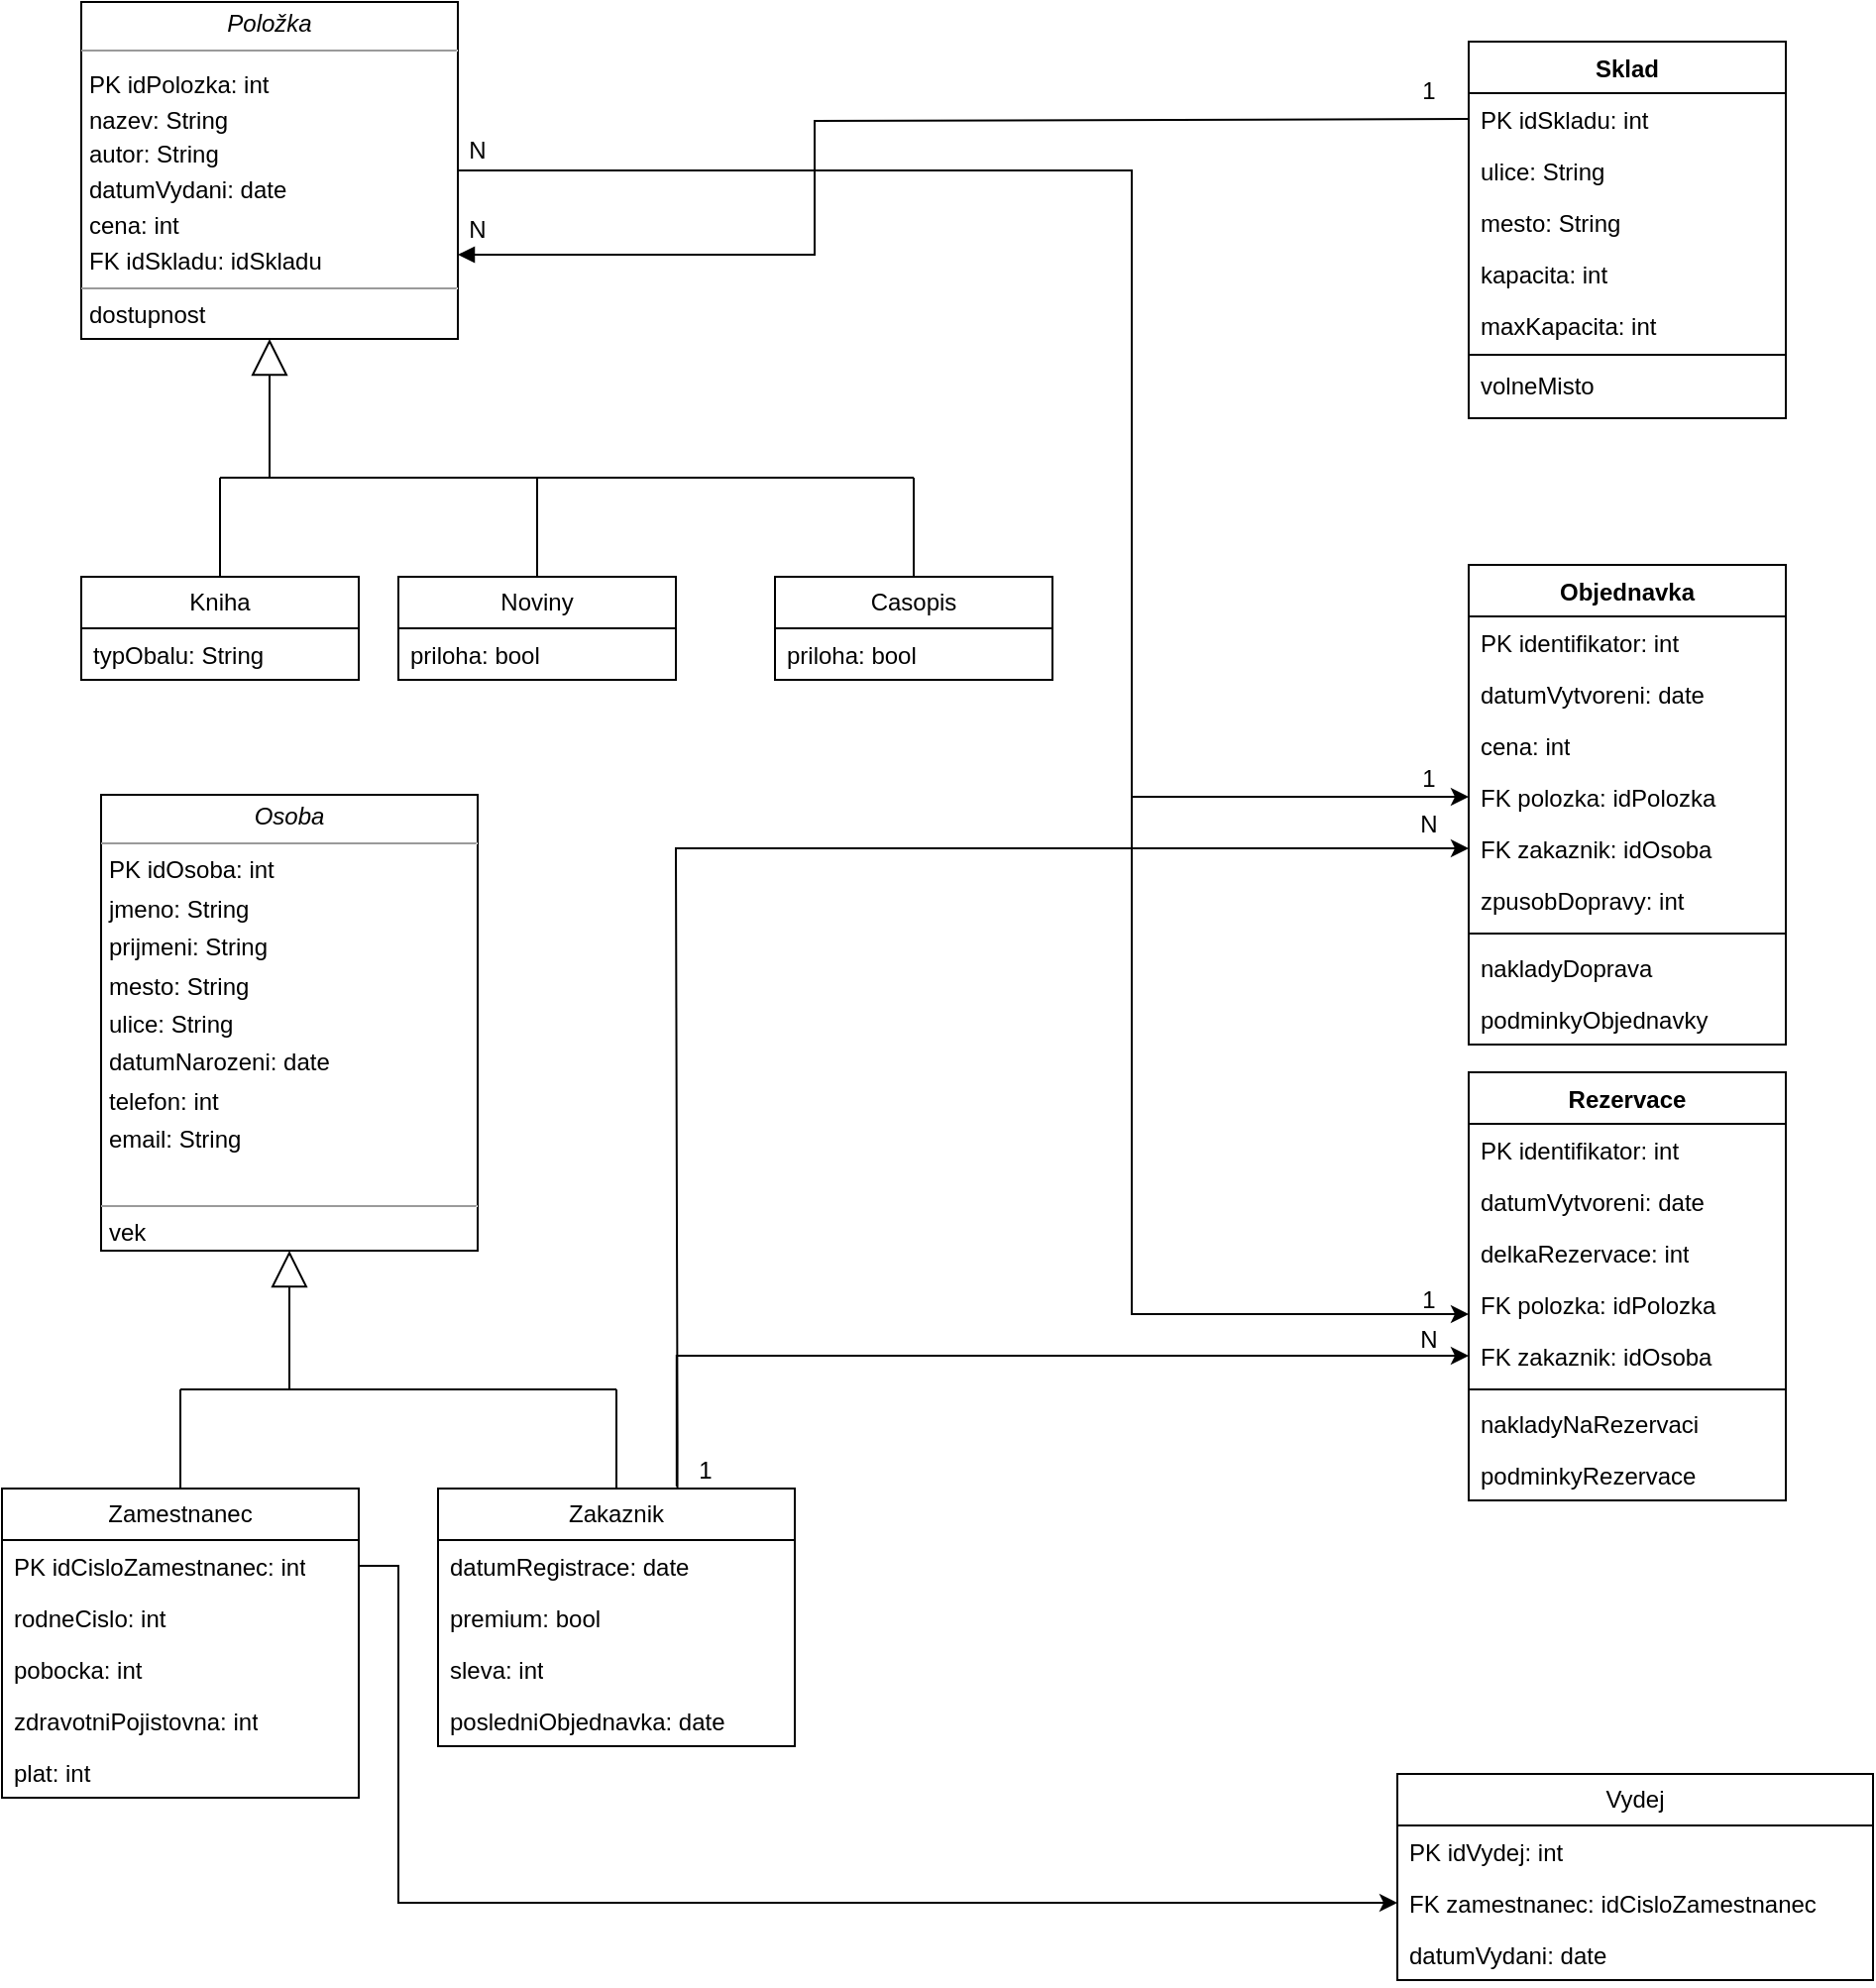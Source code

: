 <mxfile version="22.1.2" type="github">
  <diagram name="Page-1" id="c4acf3e9-155e-7222-9cf6-157b1a14988f">
    <mxGraphModel dx="1591" dy="752" grid="1" gridSize="10" guides="1" tooltips="1" connect="1" arrows="1" fold="1" page="1" pageScale="1" pageWidth="850" pageHeight="1100" background="none" math="0" shadow="0">
      <root>
        <mxCell id="0" />
        <mxCell id="1" parent="0" />
        <mxCell id="APGSo0OI6IQUyZFuy4CO-77" style="edgeStyle=orthogonalEdgeStyle;rounded=0;orthogonalLoop=1;jettySize=auto;html=1;exitX=1;exitY=0.5;exitDx=0;exitDy=0;entryX=0;entryY=0.5;entryDx=0;entryDy=0;" edge="1" parent="1" source="5d2195bd80daf111-18" target="APGSo0OI6IQUyZFuy4CO-84">
          <mxGeometry relative="1" as="geometry">
            <Array as="points">
              <mxPoint x="590" y="105" />
              <mxPoint x="590" y="421" />
            </Array>
          </mxGeometry>
        </mxCell>
        <mxCell id="5d2195bd80daf111-18" value="&lt;p style=&quot;margin:0px;margin-top:4px;text-align:center;&quot;&gt;&lt;font style=&quot;font-size: 12px;&quot;&gt;&lt;i&gt;Položka&lt;/i&gt;&lt;br&gt;&lt;/font&gt;&lt;/p&gt;&lt;hr size=&quot;1&quot;&gt;&lt;p style=&quot;margin:0px;margin-left:4px;&quot;&gt;&lt;sub&gt;&lt;font style=&quot;font-size: 12px;&quot;&gt;PK idPolozka: int&lt;/font&gt;&lt;/sub&gt;&lt;/p&gt;&lt;p style=&quot;margin:0px;margin-left:4px;&quot;&gt;&lt;sub&gt;&lt;font style=&quot;font-size: 12px;&quot;&gt;nazev: String&lt;/font&gt;&lt;/sub&gt;&lt;/p&gt;&lt;p style=&quot;margin:0px;margin-left:4px;&quot;&gt;&lt;sub&gt;&lt;font style=&quot;font-size: 12px;&quot;&gt;autor: String&lt;/font&gt;&lt;/sub&gt;&lt;/p&gt;&lt;p style=&quot;margin:0px;margin-left:4px;&quot;&gt;&lt;sub&gt;&lt;font style=&quot;font-size: 12px;&quot;&gt;datumVydani: date&lt;/font&gt;&lt;/sub&gt;&lt;/p&gt;&lt;p style=&quot;margin:0px;margin-left:4px;&quot;&gt;&lt;sub&gt;&lt;font style=&quot;font-size: 12px;&quot;&gt;cena: int&lt;/font&gt;&lt;/sub&gt;&lt;/p&gt;&lt;p style=&quot;margin:0px;margin-left:4px;&quot;&gt;&lt;sub&gt;&lt;font style=&quot;font-size: 12px;&quot;&gt;FK idSkladu: idSkladu&lt;/font&gt;&lt;/sub&gt;&lt;/p&gt;&lt;hr size=&quot;1&quot;&gt;&lt;p style=&quot;margin:0px;margin-left:4px;&quot;&gt;dostupnost&lt;/p&gt;" style="verticalAlign=top;align=left;overflow=fill;fontSize=12;fontFamily=Helvetica;html=1;rounded=0;shadow=0;comic=0;labelBackgroundColor=none;strokeWidth=1" parent="1" vertex="1">
          <mxGeometry x="60" y="20" width="190" height="170" as="geometry" />
        </mxCell>
        <mxCell id="APGSo0OI6IQUyZFuy4CO-3" value="Kniha" style="swimlane;fontStyle=0;childLayout=stackLayout;horizontal=1;startSize=26;fillColor=none;horizontalStack=0;resizeParent=1;resizeParentMax=0;resizeLast=0;collapsible=1;marginBottom=0;whiteSpace=wrap;html=1;" vertex="1" parent="1">
          <mxGeometry x="60" y="310" width="140" height="52" as="geometry" />
        </mxCell>
        <mxCell id="APGSo0OI6IQUyZFuy4CO-4" value="typObalu: String" style="text;strokeColor=none;fillColor=none;align=left;verticalAlign=top;spacingLeft=4;spacingRight=4;overflow=hidden;rotatable=0;points=[[0,0.5],[1,0.5]];portConstraint=eastwest;whiteSpace=wrap;html=1;" vertex="1" parent="APGSo0OI6IQUyZFuy4CO-3">
          <mxGeometry y="26" width="140" height="26" as="geometry" />
        </mxCell>
        <mxCell id="APGSo0OI6IQUyZFuy4CO-8" value="Noviny" style="swimlane;fontStyle=0;childLayout=stackLayout;horizontal=1;startSize=26;fillColor=none;horizontalStack=0;resizeParent=1;resizeParentMax=0;resizeLast=0;collapsible=1;marginBottom=0;whiteSpace=wrap;html=1;" vertex="1" parent="1">
          <mxGeometry x="220" y="310" width="140" height="52" as="geometry" />
        </mxCell>
        <mxCell id="APGSo0OI6IQUyZFuy4CO-9" value="priloha: bool" style="text;strokeColor=none;fillColor=none;align=left;verticalAlign=top;spacingLeft=4;spacingRight=4;overflow=hidden;rotatable=0;points=[[0,0.5],[1,0.5]];portConstraint=eastwest;whiteSpace=wrap;html=1;" vertex="1" parent="APGSo0OI6IQUyZFuy4CO-8">
          <mxGeometry y="26" width="140" height="26" as="geometry" />
        </mxCell>
        <mxCell id="APGSo0OI6IQUyZFuy4CO-12" value="Casopis" style="swimlane;fontStyle=0;childLayout=stackLayout;horizontal=1;startSize=26;fillColor=none;horizontalStack=0;resizeParent=1;resizeParentMax=0;resizeLast=0;collapsible=1;marginBottom=0;whiteSpace=wrap;html=1;" vertex="1" parent="1">
          <mxGeometry x="410" y="310" width="140" height="52" as="geometry" />
        </mxCell>
        <mxCell id="APGSo0OI6IQUyZFuy4CO-13" value="priloha: bool" style="text;strokeColor=none;fillColor=none;align=left;verticalAlign=top;spacingLeft=4;spacingRight=4;overflow=hidden;rotatable=0;points=[[0,0.5],[1,0.5]];portConstraint=eastwest;whiteSpace=wrap;html=1;" vertex="1" parent="APGSo0OI6IQUyZFuy4CO-12">
          <mxGeometry y="26" width="140" height="26" as="geometry" />
        </mxCell>
        <mxCell id="APGSo0OI6IQUyZFuy4CO-22" value="" style="endArrow=none;html=1;rounded=0;" edge="1" parent="1">
          <mxGeometry width="50" height="50" relative="1" as="geometry">
            <mxPoint x="130" y="260" as="sourcePoint" />
            <mxPoint x="480" y="260" as="targetPoint" />
          </mxGeometry>
        </mxCell>
        <mxCell id="APGSo0OI6IQUyZFuy4CO-23" value="" style="endArrow=none;html=1;rounded=0;exitX=0.5;exitY=0;exitDx=0;exitDy=0;" edge="1" parent="1" source="APGSo0OI6IQUyZFuy4CO-12">
          <mxGeometry width="50" height="50" relative="1" as="geometry">
            <mxPoint x="430" y="310" as="sourcePoint" />
            <mxPoint x="480" y="260" as="targetPoint" />
          </mxGeometry>
        </mxCell>
        <mxCell id="APGSo0OI6IQUyZFuy4CO-24" value="" style="endArrow=none;html=1;rounded=0;exitX=0.5;exitY=0;exitDx=0;exitDy=0;" edge="1" parent="1" source="APGSo0OI6IQUyZFuy4CO-3">
          <mxGeometry width="50" height="50" relative="1" as="geometry">
            <mxPoint x="80" y="310" as="sourcePoint" />
            <mxPoint x="130" y="260" as="targetPoint" />
          </mxGeometry>
        </mxCell>
        <mxCell id="APGSo0OI6IQUyZFuy4CO-25" value="" style="endArrow=none;html=1;rounded=0;exitX=0.5;exitY=0;exitDx=0;exitDy=0;" edge="1" parent="1" source="APGSo0OI6IQUyZFuy4CO-8">
          <mxGeometry width="50" height="50" relative="1" as="geometry">
            <mxPoint x="230" y="310" as="sourcePoint" />
            <mxPoint x="290" y="260" as="targetPoint" />
          </mxGeometry>
        </mxCell>
        <mxCell id="APGSo0OI6IQUyZFuy4CO-26" value="" style="endArrow=block;endSize=16;endFill=0;html=1;rounded=0;entryX=0.5;entryY=1;entryDx=0;entryDy=0;" edge="1" parent="1" target="5d2195bd80daf111-18">
          <mxGeometry width="160" relative="1" as="geometry">
            <mxPoint x="155" y="260" as="sourcePoint" />
            <mxPoint x="480" y="220" as="targetPoint" />
          </mxGeometry>
        </mxCell>
        <mxCell id="APGSo0OI6IQUyZFuy4CO-27" value="&lt;p style=&quot;margin:0px;margin-top:4px;text-align:center;&quot;&gt;&lt;i&gt;Osoba&lt;/i&gt;&lt;br&gt;&lt;/p&gt;&lt;hr size=&quot;1&quot;&gt;&lt;p style=&quot;margin:0px;margin-left:4px;&quot;&gt;&lt;sup&gt;&lt;font style=&quot;font-size: 12px;&quot;&gt;PK idOsoba: int&lt;/font&gt;&lt;/sup&gt;&lt;/p&gt;&lt;p style=&quot;margin:0px;margin-left:4px;&quot;&gt;&lt;sup&gt;&lt;font style=&quot;font-size: 12px;&quot;&gt;jmeno: String&lt;br&gt;prijmeni: String&lt;/font&gt;&lt;/sup&gt;&lt;/p&gt;&lt;p style=&quot;margin:0px;margin-left:4px;&quot;&gt;&lt;sup&gt;&lt;font style=&quot;font-size: 12px;&quot;&gt;mesto: String&lt;/font&gt;&lt;/sup&gt;&lt;/p&gt;&lt;p style=&quot;margin:0px;margin-left:4px;&quot;&gt;&lt;sup&gt;&lt;font style=&quot;font-size: 12px;&quot;&gt;ulice: String&lt;/font&gt;&lt;/sup&gt;&lt;/p&gt;&lt;p style=&quot;margin:0px;margin-left:4px;&quot;&gt;&lt;sup&gt;&lt;font style=&quot;font-size: 12px;&quot;&gt;datumNarozeni: date&lt;/font&gt;&lt;/sup&gt;&lt;/p&gt;&lt;p style=&quot;margin:0px;margin-left:4px;&quot;&gt;&lt;sup&gt;&lt;font style=&quot;font-size: 12px;&quot;&gt;telefon: int&lt;/font&gt;&lt;/sup&gt;&lt;/p&gt;&lt;p style=&quot;margin:0px;margin-left:4px;&quot;&gt;&lt;sup&gt;&lt;font style=&quot;font-size: 12px;&quot;&gt;email: String&lt;/font&gt;&lt;/sup&gt;&lt;/p&gt;&lt;p style=&quot;margin:0px;margin-left:4px;&quot;&gt;&lt;br&gt;&lt;/p&gt;&lt;hr size=&quot;1&quot;&gt;&lt;p style=&quot;margin:0px;margin-left:4px;&quot;&gt;vek&lt;/p&gt;&lt;p style=&quot;margin:0px;margin-left:4px;&quot;&gt;&lt;br&gt;&lt;/p&gt;" style="verticalAlign=top;align=left;overflow=fill;fontSize=12;fontFamily=Helvetica;html=1;rounded=0;shadow=0;comic=0;labelBackgroundColor=none;strokeWidth=1" vertex="1" parent="1">
          <mxGeometry x="70" y="420" width="190" height="230" as="geometry" />
        </mxCell>
        <mxCell id="APGSo0OI6IQUyZFuy4CO-29" value="Zamestnanec" style="swimlane;fontStyle=0;childLayout=stackLayout;horizontal=1;startSize=26;fillColor=none;horizontalStack=0;resizeParent=1;resizeParentMax=0;resizeLast=0;collapsible=1;marginBottom=0;whiteSpace=wrap;html=1;" vertex="1" parent="1">
          <mxGeometry x="20" y="770" width="180" height="156" as="geometry" />
        </mxCell>
        <mxCell id="APGSo0OI6IQUyZFuy4CO-30" value="PK idCisloZamestnanec: int" style="text;strokeColor=none;fillColor=none;align=left;verticalAlign=top;spacingLeft=4;spacingRight=4;overflow=hidden;rotatable=0;points=[[0,0.5],[1,0.5]];portConstraint=eastwest;whiteSpace=wrap;html=1;" vertex="1" parent="APGSo0OI6IQUyZFuy4CO-29">
          <mxGeometry y="26" width="180" height="26" as="geometry" />
        </mxCell>
        <mxCell id="APGSo0OI6IQUyZFuy4CO-31" value="rodneCislo: int" style="text;strokeColor=none;fillColor=none;align=left;verticalAlign=top;spacingLeft=4;spacingRight=4;overflow=hidden;rotatable=0;points=[[0,0.5],[1,0.5]];portConstraint=eastwest;whiteSpace=wrap;html=1;" vertex="1" parent="APGSo0OI6IQUyZFuy4CO-29">
          <mxGeometry y="52" width="180" height="26" as="geometry" />
        </mxCell>
        <mxCell id="APGSo0OI6IQUyZFuy4CO-32" value="pobocka: int&lt;br&gt;" style="text;strokeColor=none;fillColor=none;align=left;verticalAlign=top;spacingLeft=4;spacingRight=4;overflow=hidden;rotatable=0;points=[[0,0.5],[1,0.5]];portConstraint=eastwest;whiteSpace=wrap;html=1;" vertex="1" parent="APGSo0OI6IQUyZFuy4CO-29">
          <mxGeometry y="78" width="180" height="26" as="geometry" />
        </mxCell>
        <mxCell id="APGSo0OI6IQUyZFuy4CO-34" value="zdravotniPojistovna: int" style="text;strokeColor=none;fillColor=none;align=left;verticalAlign=top;spacingLeft=4;spacingRight=4;overflow=hidden;rotatable=0;points=[[0,0.5],[1,0.5]];portConstraint=eastwest;whiteSpace=wrap;html=1;" vertex="1" parent="APGSo0OI6IQUyZFuy4CO-29">
          <mxGeometry y="104" width="180" height="26" as="geometry" />
        </mxCell>
        <mxCell id="APGSo0OI6IQUyZFuy4CO-33" value="plat: int" style="text;strokeColor=none;fillColor=none;align=left;verticalAlign=top;spacingLeft=4;spacingRight=4;overflow=hidden;rotatable=0;points=[[0,0.5],[1,0.5]];portConstraint=eastwest;whiteSpace=wrap;html=1;" vertex="1" parent="APGSo0OI6IQUyZFuy4CO-29">
          <mxGeometry y="130" width="180" height="26" as="geometry" />
        </mxCell>
        <mxCell id="APGSo0OI6IQUyZFuy4CO-100" style="edgeStyle=orthogonalEdgeStyle;rounded=0;orthogonalLoop=1;jettySize=auto;html=1;entryX=0;entryY=0.5;entryDx=0;entryDy=0;exitX=0.669;exitY=-0.009;exitDx=0;exitDy=0;exitPerimeter=0;" edge="1" parent="1" source="APGSo0OI6IQUyZFuy4CO-35" target="APGSo0OI6IQUyZFuy4CO-99">
          <mxGeometry relative="1" as="geometry">
            <mxPoint x="350" y="760" as="sourcePoint" />
          </mxGeometry>
        </mxCell>
        <mxCell id="APGSo0OI6IQUyZFuy4CO-35" value="Zakaznik" style="swimlane;fontStyle=0;childLayout=stackLayout;horizontal=1;startSize=26;fillColor=none;horizontalStack=0;resizeParent=1;resizeParentMax=0;resizeLast=0;collapsible=1;marginBottom=0;whiteSpace=wrap;html=1;" vertex="1" parent="1">
          <mxGeometry x="240" y="770" width="180" height="130" as="geometry" />
        </mxCell>
        <mxCell id="APGSo0OI6IQUyZFuy4CO-36" value="datumRegistrace: date" style="text;strokeColor=none;fillColor=none;align=left;verticalAlign=top;spacingLeft=4;spacingRight=4;overflow=hidden;rotatable=0;points=[[0,0.5],[1,0.5]];portConstraint=eastwest;whiteSpace=wrap;html=1;" vertex="1" parent="APGSo0OI6IQUyZFuy4CO-35">
          <mxGeometry y="26" width="180" height="26" as="geometry" />
        </mxCell>
        <mxCell id="APGSo0OI6IQUyZFuy4CO-37" value="premium: bool" style="text;strokeColor=none;fillColor=none;align=left;verticalAlign=top;spacingLeft=4;spacingRight=4;overflow=hidden;rotatable=0;points=[[0,0.5],[1,0.5]];portConstraint=eastwest;whiteSpace=wrap;html=1;" vertex="1" parent="APGSo0OI6IQUyZFuy4CO-35">
          <mxGeometry y="52" width="180" height="26" as="geometry" />
        </mxCell>
        <mxCell id="APGSo0OI6IQUyZFuy4CO-39" value="sleva: int" style="text;strokeColor=none;fillColor=none;align=left;verticalAlign=top;spacingLeft=4;spacingRight=4;overflow=hidden;rotatable=0;points=[[0,0.5],[1,0.5]];portConstraint=eastwest;whiteSpace=wrap;html=1;" vertex="1" parent="APGSo0OI6IQUyZFuy4CO-35">
          <mxGeometry y="78" width="180" height="26" as="geometry" />
        </mxCell>
        <mxCell id="APGSo0OI6IQUyZFuy4CO-38" value="posledniObjednavka: date" style="text;strokeColor=none;fillColor=none;align=left;verticalAlign=top;spacingLeft=4;spacingRight=4;overflow=hidden;rotatable=0;points=[[0,0.5],[1,0.5]];portConstraint=eastwest;whiteSpace=wrap;html=1;" vertex="1" parent="APGSo0OI6IQUyZFuy4CO-35">
          <mxGeometry y="104" width="180" height="26" as="geometry" />
        </mxCell>
        <mxCell id="APGSo0OI6IQUyZFuy4CO-40" value="" style="endArrow=none;html=1;rounded=0;" edge="1" parent="1">
          <mxGeometry width="50" height="50" relative="1" as="geometry">
            <mxPoint x="110" y="720" as="sourcePoint" />
            <mxPoint x="330" y="720" as="targetPoint" />
          </mxGeometry>
        </mxCell>
        <mxCell id="APGSo0OI6IQUyZFuy4CO-41" value="" style="endArrow=none;html=1;rounded=0;exitX=0.5;exitY=0;exitDx=0;exitDy=0;" edge="1" parent="1" source="APGSo0OI6IQUyZFuy4CO-29">
          <mxGeometry width="50" height="50" relative="1" as="geometry">
            <mxPoint x="70" y="770" as="sourcePoint" />
            <mxPoint x="110" y="720" as="targetPoint" />
          </mxGeometry>
        </mxCell>
        <mxCell id="APGSo0OI6IQUyZFuy4CO-42" value="" style="endArrow=none;html=1;rounded=0;exitX=0.5;exitY=0;exitDx=0;exitDy=0;" edge="1" parent="1" source="APGSo0OI6IQUyZFuy4CO-35">
          <mxGeometry width="50" height="50" relative="1" as="geometry">
            <mxPoint x="250" y="680" as="sourcePoint" />
            <mxPoint x="330" y="720" as="targetPoint" />
          </mxGeometry>
        </mxCell>
        <mxCell id="APGSo0OI6IQUyZFuy4CO-43" value="" style="endArrow=block;endSize=16;endFill=0;html=1;rounded=0;entryX=0.5;entryY=1;entryDx=0;entryDy=0;" edge="1" parent="1" target="APGSo0OI6IQUyZFuy4CO-27">
          <mxGeometry width="160" relative="1" as="geometry">
            <mxPoint x="165" y="720" as="sourcePoint" />
            <mxPoint x="320" y="720" as="targetPoint" />
          </mxGeometry>
        </mxCell>
        <mxCell id="APGSo0OI6IQUyZFuy4CO-44" value="Sklad" style="swimlane;fontStyle=1;align=center;verticalAlign=top;childLayout=stackLayout;horizontal=1;startSize=26;horizontalStack=0;resizeParent=1;resizeParentMax=0;resizeLast=0;collapsible=1;marginBottom=0;whiteSpace=wrap;html=1;" vertex="1" parent="1">
          <mxGeometry x="760" y="40" width="160" height="190" as="geometry" />
        </mxCell>
        <mxCell id="APGSo0OI6IQUyZFuy4CO-45" value="PK idSkladu: int" style="text;strokeColor=none;fillColor=none;align=left;verticalAlign=top;spacingLeft=4;spacingRight=4;overflow=hidden;rotatable=0;points=[[0,0.5],[1,0.5]];portConstraint=eastwest;whiteSpace=wrap;html=1;" vertex="1" parent="APGSo0OI6IQUyZFuy4CO-44">
          <mxGeometry y="26" width="160" height="26" as="geometry" />
        </mxCell>
        <mxCell id="APGSo0OI6IQUyZFuy4CO-49" value="ulice: String" style="text;strokeColor=none;fillColor=none;align=left;verticalAlign=top;spacingLeft=4;spacingRight=4;overflow=hidden;rotatable=0;points=[[0,0.5],[1,0.5]];portConstraint=eastwest;whiteSpace=wrap;html=1;" vertex="1" parent="APGSo0OI6IQUyZFuy4CO-44">
          <mxGeometry y="52" width="160" height="26" as="geometry" />
        </mxCell>
        <mxCell id="APGSo0OI6IQUyZFuy4CO-48" value="mesto: String" style="text;strokeColor=none;fillColor=none;align=left;verticalAlign=top;spacingLeft=4;spacingRight=4;overflow=hidden;rotatable=0;points=[[0,0.5],[1,0.5]];portConstraint=eastwest;whiteSpace=wrap;html=1;" vertex="1" parent="APGSo0OI6IQUyZFuy4CO-44">
          <mxGeometry y="78" width="160" height="26" as="geometry" />
        </mxCell>
        <mxCell id="APGSo0OI6IQUyZFuy4CO-51" value="kapacita: int" style="text;strokeColor=none;fillColor=none;align=left;verticalAlign=top;spacingLeft=4;spacingRight=4;overflow=hidden;rotatable=0;points=[[0,0.5],[1,0.5]];portConstraint=eastwest;whiteSpace=wrap;html=1;" vertex="1" parent="APGSo0OI6IQUyZFuy4CO-44">
          <mxGeometry y="104" width="160" height="26" as="geometry" />
        </mxCell>
        <mxCell id="APGSo0OI6IQUyZFuy4CO-50" value="maxKapacita: int" style="text;strokeColor=none;fillColor=none;align=left;verticalAlign=top;spacingLeft=4;spacingRight=4;overflow=hidden;rotatable=0;points=[[0,0.5],[1,0.5]];portConstraint=eastwest;whiteSpace=wrap;html=1;" vertex="1" parent="APGSo0OI6IQUyZFuy4CO-44">
          <mxGeometry y="130" width="160" height="26" as="geometry" />
        </mxCell>
        <mxCell id="APGSo0OI6IQUyZFuy4CO-46" value="" style="line;strokeWidth=1;fillColor=none;align=left;verticalAlign=middle;spacingTop=-1;spacingLeft=3;spacingRight=3;rotatable=0;labelPosition=right;points=[];portConstraint=eastwest;strokeColor=inherit;" vertex="1" parent="APGSo0OI6IQUyZFuy4CO-44">
          <mxGeometry y="156" width="160" height="4" as="geometry" />
        </mxCell>
        <mxCell id="APGSo0OI6IQUyZFuy4CO-52" value="volneMisto" style="text;strokeColor=none;fillColor=none;align=left;verticalAlign=top;spacingLeft=4;spacingRight=4;overflow=hidden;rotatable=0;points=[[0,0.5],[1,0.5]];portConstraint=eastwest;whiteSpace=wrap;html=1;" vertex="1" parent="APGSo0OI6IQUyZFuy4CO-44">
          <mxGeometry y="160" width="160" height="30" as="geometry" />
        </mxCell>
        <mxCell id="APGSo0OI6IQUyZFuy4CO-53" value="Objednavka" style="swimlane;fontStyle=1;align=center;verticalAlign=top;childLayout=stackLayout;horizontal=1;startSize=26;horizontalStack=0;resizeParent=1;resizeParentMax=0;resizeLast=0;collapsible=1;marginBottom=0;whiteSpace=wrap;html=1;" vertex="1" parent="1">
          <mxGeometry x="760" y="304" width="160" height="242" as="geometry" />
        </mxCell>
        <mxCell id="APGSo0OI6IQUyZFuy4CO-57" value="PK identifikator: int&lt;br&gt;" style="text;strokeColor=none;fillColor=none;align=left;verticalAlign=top;spacingLeft=4;spacingRight=4;overflow=hidden;rotatable=0;points=[[0,0.5],[1,0.5]];portConstraint=eastwest;whiteSpace=wrap;html=1;" vertex="1" parent="APGSo0OI6IQUyZFuy4CO-53">
          <mxGeometry y="26" width="160" height="26" as="geometry" />
        </mxCell>
        <mxCell id="APGSo0OI6IQUyZFuy4CO-61" value="datumVytvoreni: date" style="text;strokeColor=none;fillColor=none;align=left;verticalAlign=top;spacingLeft=4;spacingRight=4;overflow=hidden;rotatable=0;points=[[0,0.5],[1,0.5]];portConstraint=eastwest;whiteSpace=wrap;html=1;" vertex="1" parent="APGSo0OI6IQUyZFuy4CO-53">
          <mxGeometry y="52" width="160" height="26" as="geometry" />
        </mxCell>
        <mxCell id="APGSo0OI6IQUyZFuy4CO-63" value="cena: int" style="text;strokeColor=none;fillColor=none;align=left;verticalAlign=top;spacingLeft=4;spacingRight=4;overflow=hidden;rotatable=0;points=[[0,0.5],[1,0.5]];portConstraint=eastwest;whiteSpace=wrap;html=1;" vertex="1" parent="APGSo0OI6IQUyZFuy4CO-53">
          <mxGeometry y="78" width="160" height="26" as="geometry" />
        </mxCell>
        <mxCell id="APGSo0OI6IQUyZFuy4CO-84" value="FK polozka: idPolozka" style="text;strokeColor=none;fillColor=none;align=left;verticalAlign=top;spacingLeft=4;spacingRight=4;overflow=hidden;rotatable=0;points=[[0,0.5],[1,0.5]];portConstraint=eastwest;whiteSpace=wrap;html=1;" vertex="1" parent="APGSo0OI6IQUyZFuy4CO-53">
          <mxGeometry y="104" width="160" height="26" as="geometry" />
        </mxCell>
        <mxCell id="APGSo0OI6IQUyZFuy4CO-98" value="FK zakaznik: idOsoba" style="text;strokeColor=none;fillColor=none;align=left;verticalAlign=top;spacingLeft=4;spacingRight=4;overflow=hidden;rotatable=0;points=[[0,0.5],[1,0.5]];portConstraint=eastwest;whiteSpace=wrap;html=1;" vertex="1" parent="APGSo0OI6IQUyZFuy4CO-53">
          <mxGeometry y="130" width="160" height="26" as="geometry" />
        </mxCell>
        <mxCell id="APGSo0OI6IQUyZFuy4CO-60" value="zpusobDopravy: int" style="text;strokeColor=none;fillColor=none;align=left;verticalAlign=top;spacingLeft=4;spacingRight=4;overflow=hidden;rotatable=0;points=[[0,0.5],[1,0.5]];portConstraint=eastwest;whiteSpace=wrap;html=1;" vertex="1" parent="APGSo0OI6IQUyZFuy4CO-53">
          <mxGeometry y="156" width="160" height="26" as="geometry" />
        </mxCell>
        <mxCell id="APGSo0OI6IQUyZFuy4CO-55" value="" style="line;strokeWidth=1;fillColor=none;align=left;verticalAlign=middle;spacingTop=-1;spacingLeft=3;spacingRight=3;rotatable=0;labelPosition=right;points=[];portConstraint=eastwest;strokeColor=inherit;" vertex="1" parent="APGSo0OI6IQUyZFuy4CO-53">
          <mxGeometry y="182" width="160" height="8" as="geometry" />
        </mxCell>
        <mxCell id="APGSo0OI6IQUyZFuy4CO-62" value="nakladyDoprava" style="text;strokeColor=none;fillColor=none;align=left;verticalAlign=top;spacingLeft=4;spacingRight=4;overflow=hidden;rotatable=0;points=[[0,0.5],[1,0.5]];portConstraint=eastwest;whiteSpace=wrap;html=1;" vertex="1" parent="APGSo0OI6IQUyZFuy4CO-53">
          <mxGeometry y="190" width="160" height="26" as="geometry" />
        </mxCell>
        <mxCell id="APGSo0OI6IQUyZFuy4CO-56" value="podminkyObjednavky" style="text;strokeColor=none;fillColor=none;align=left;verticalAlign=top;spacingLeft=4;spacingRight=4;overflow=hidden;rotatable=0;points=[[0,0.5],[1,0.5]];portConstraint=eastwest;whiteSpace=wrap;html=1;" vertex="1" parent="APGSo0OI6IQUyZFuy4CO-53">
          <mxGeometry y="216" width="160" height="26" as="geometry" />
        </mxCell>
        <mxCell id="APGSo0OI6IQUyZFuy4CO-64" value="Rezervace" style="swimlane;fontStyle=1;align=center;verticalAlign=top;childLayout=stackLayout;horizontal=1;startSize=26;horizontalStack=0;resizeParent=1;resizeParentMax=0;resizeLast=0;collapsible=1;marginBottom=0;whiteSpace=wrap;html=1;" vertex="1" parent="1">
          <mxGeometry x="760" y="560" width="160" height="216" as="geometry" />
        </mxCell>
        <mxCell id="APGSo0OI6IQUyZFuy4CO-65" value="PK identifikator: int&lt;br&gt;" style="text;strokeColor=none;fillColor=none;align=left;verticalAlign=top;spacingLeft=4;spacingRight=4;overflow=hidden;rotatable=0;points=[[0,0.5],[1,0.5]];portConstraint=eastwest;whiteSpace=wrap;html=1;" vertex="1" parent="APGSo0OI6IQUyZFuy4CO-64">
          <mxGeometry y="26" width="160" height="26" as="geometry" />
        </mxCell>
        <mxCell id="APGSo0OI6IQUyZFuy4CO-72" value="datumVytvoreni: date" style="text;strokeColor=none;fillColor=none;align=left;verticalAlign=top;spacingLeft=4;spacingRight=4;overflow=hidden;rotatable=0;points=[[0,0.5],[1,0.5]];portConstraint=eastwest;whiteSpace=wrap;html=1;" vertex="1" parent="APGSo0OI6IQUyZFuy4CO-64">
          <mxGeometry y="52" width="160" height="26" as="geometry" />
        </mxCell>
        <mxCell id="APGSo0OI6IQUyZFuy4CO-66" value="delkaRezervace: int" style="text;strokeColor=none;fillColor=none;align=left;verticalAlign=top;spacingLeft=4;spacingRight=4;overflow=hidden;rotatable=0;points=[[0,0.5],[1,0.5]];portConstraint=eastwest;whiteSpace=wrap;html=1;" vertex="1" parent="APGSo0OI6IQUyZFuy4CO-64">
          <mxGeometry y="78" width="160" height="26" as="geometry" />
        </mxCell>
        <mxCell id="APGSo0OI6IQUyZFuy4CO-85" value="FK polozka: idPolozka" style="text;strokeColor=none;fillColor=none;align=left;verticalAlign=top;spacingLeft=4;spacingRight=4;overflow=hidden;rotatable=0;points=[[0,0.5],[1,0.5]];portConstraint=eastwest;whiteSpace=wrap;html=1;" vertex="1" parent="APGSo0OI6IQUyZFuy4CO-64">
          <mxGeometry y="104" width="160" height="26" as="geometry" />
        </mxCell>
        <mxCell id="APGSo0OI6IQUyZFuy4CO-99" value="FK zakaznik: idOsoba" style="text;strokeColor=none;fillColor=none;align=left;verticalAlign=top;spacingLeft=4;spacingRight=4;overflow=hidden;rotatable=0;points=[[0,0.5],[1,0.5]];portConstraint=eastwest;whiteSpace=wrap;html=1;" vertex="1" parent="APGSo0OI6IQUyZFuy4CO-64">
          <mxGeometry y="130" width="160" height="26" as="geometry" />
        </mxCell>
        <mxCell id="APGSo0OI6IQUyZFuy4CO-69" value="" style="line;strokeWidth=1;fillColor=none;align=left;verticalAlign=middle;spacingTop=-1;spacingLeft=3;spacingRight=3;rotatable=0;labelPosition=right;points=[];portConstraint=eastwest;strokeColor=inherit;" vertex="1" parent="APGSo0OI6IQUyZFuy4CO-64">
          <mxGeometry y="156" width="160" height="8" as="geometry" />
        </mxCell>
        <mxCell id="APGSo0OI6IQUyZFuy4CO-70" value="nakladyNaRezervaci" style="text;strokeColor=none;fillColor=none;align=left;verticalAlign=top;spacingLeft=4;spacingRight=4;overflow=hidden;rotatable=0;points=[[0,0.5],[1,0.5]];portConstraint=eastwest;whiteSpace=wrap;html=1;" vertex="1" parent="APGSo0OI6IQUyZFuy4CO-64">
          <mxGeometry y="164" width="160" height="26" as="geometry" />
        </mxCell>
        <mxCell id="APGSo0OI6IQUyZFuy4CO-71" value="podminkyRezervace" style="text;strokeColor=none;fillColor=none;align=left;verticalAlign=top;spacingLeft=4;spacingRight=4;overflow=hidden;rotatable=0;points=[[0,0.5],[1,0.5]];portConstraint=eastwest;whiteSpace=wrap;html=1;" vertex="1" parent="APGSo0OI6IQUyZFuy4CO-64">
          <mxGeometry y="190" width="160" height="26" as="geometry" />
        </mxCell>
        <mxCell id="APGSo0OI6IQUyZFuy4CO-78" value="N" style="text;html=1;strokeColor=none;fillColor=none;align=center;verticalAlign=middle;whiteSpace=wrap;rounded=0;" vertex="1" parent="1">
          <mxGeometry x="250" y="80" width="20" height="30" as="geometry" />
        </mxCell>
        <mxCell id="APGSo0OI6IQUyZFuy4CO-79" value="1" style="text;html=1;strokeColor=none;fillColor=none;align=center;verticalAlign=middle;whiteSpace=wrap;rounded=0;" vertex="1" parent="1">
          <mxGeometry x="710" y="397" width="60" height="30" as="geometry" />
        </mxCell>
        <mxCell id="APGSo0OI6IQUyZFuy4CO-80" value="Vydej" style="swimlane;fontStyle=0;childLayout=stackLayout;horizontal=1;startSize=26;fillColor=none;horizontalStack=0;resizeParent=1;resizeParentMax=0;resizeLast=0;collapsible=1;marginBottom=0;whiteSpace=wrap;html=1;" vertex="1" parent="1">
          <mxGeometry x="724" y="914" width="240" height="104" as="geometry" />
        </mxCell>
        <mxCell id="APGSo0OI6IQUyZFuy4CO-81" value="PK idVydej: int" style="text;strokeColor=none;fillColor=none;align=left;verticalAlign=top;spacingLeft=4;spacingRight=4;overflow=hidden;rotatable=0;points=[[0,0.5],[1,0.5]];portConstraint=eastwest;whiteSpace=wrap;html=1;" vertex="1" parent="APGSo0OI6IQUyZFuy4CO-80">
          <mxGeometry y="26" width="240" height="26" as="geometry" />
        </mxCell>
        <mxCell id="APGSo0OI6IQUyZFuy4CO-119" value="FK zamestnanec:&amp;nbsp;idCisloZamestnanec&amp;nbsp;" style="text;strokeColor=none;fillColor=none;align=left;verticalAlign=top;spacingLeft=4;spacingRight=4;overflow=hidden;rotatable=0;points=[[0,0.5],[1,0.5]];portConstraint=eastwest;whiteSpace=wrap;html=1;" vertex="1" parent="APGSo0OI6IQUyZFuy4CO-80">
          <mxGeometry y="52" width="240" height="26" as="geometry" />
        </mxCell>
        <mxCell id="APGSo0OI6IQUyZFuy4CO-82" value="datumVydani: date" style="text;strokeColor=none;fillColor=none;align=left;verticalAlign=top;spacingLeft=4;spacingRight=4;overflow=hidden;rotatable=0;points=[[0,0.5],[1,0.5]];portConstraint=eastwest;whiteSpace=wrap;html=1;" vertex="1" parent="APGSo0OI6IQUyZFuy4CO-80">
          <mxGeometry y="78" width="240" height="26" as="geometry" />
        </mxCell>
        <mxCell id="APGSo0OI6IQUyZFuy4CO-86" style="edgeStyle=orthogonalEdgeStyle;rounded=0;orthogonalLoop=1;jettySize=auto;html=1;exitX=0;exitY=0.75;exitDx=0;exitDy=0;entryX=0;entryY=0.5;entryDx=0;entryDy=0;" edge="1" parent="1">
          <mxGeometry relative="1" as="geometry">
            <mxPoint x="250" y="107.5" as="sourcePoint" />
            <mxPoint x="760" y="682" as="targetPoint" />
            <Array as="points">
              <mxPoint x="250" y="105" />
              <mxPoint x="590" y="105" />
              <mxPoint x="590" y="682" />
            </Array>
          </mxGeometry>
        </mxCell>
        <mxCell id="APGSo0OI6IQUyZFuy4CO-87" value="1" style="text;html=1;strokeColor=none;fillColor=none;align=center;verticalAlign=middle;whiteSpace=wrap;rounded=0;" vertex="1" parent="1">
          <mxGeometry x="710" y="660" width="60" height="30" as="geometry" />
        </mxCell>
        <mxCell id="APGSo0OI6IQUyZFuy4CO-96" value="1" style="text;html=1;strokeColor=none;fillColor=none;align=center;verticalAlign=middle;whiteSpace=wrap;rounded=0;" vertex="1" parent="1">
          <mxGeometry x="710" y="50" width="60" height="30" as="geometry" />
        </mxCell>
        <mxCell id="APGSo0OI6IQUyZFuy4CO-97" value="N" style="text;html=1;strokeColor=none;fillColor=none;align=center;verticalAlign=middle;whiteSpace=wrap;rounded=0;" vertex="1" parent="1">
          <mxGeometry x="250" y="120" width="20" height="30" as="geometry" />
        </mxCell>
        <mxCell id="APGSo0OI6IQUyZFuy4CO-101" style="edgeStyle=orthogonalEdgeStyle;rounded=0;orthogonalLoop=1;jettySize=auto;html=1;exitX=0.671;exitY=0.001;exitDx=0;exitDy=0;entryX=0;entryY=0.5;entryDx=0;entryDy=0;exitPerimeter=0;" edge="1" parent="1" source="APGSo0OI6IQUyZFuy4CO-35" target="APGSo0OI6IQUyZFuy4CO-98">
          <mxGeometry relative="1" as="geometry">
            <mxPoint x="340.0" y="770" as="sourcePoint" />
            <mxPoint x="739.58" y="447.39" as="targetPoint" />
            <Array as="points">
              <mxPoint x="361" y="746" />
              <mxPoint x="360" y="746" />
              <mxPoint x="360" y="447" />
            </Array>
          </mxGeometry>
        </mxCell>
        <mxCell id="APGSo0OI6IQUyZFuy4CO-102" value="1" style="text;html=1;strokeColor=none;fillColor=none;align=center;verticalAlign=middle;whiteSpace=wrap;rounded=0;" vertex="1" parent="1">
          <mxGeometry x="360" y="746" width="30" height="30" as="geometry" />
        </mxCell>
        <mxCell id="APGSo0OI6IQUyZFuy4CO-104" value="N" style="text;html=1;strokeColor=none;fillColor=none;align=center;verticalAlign=middle;whiteSpace=wrap;rounded=0;" vertex="1" parent="1">
          <mxGeometry x="730" y="420" width="20" height="30" as="geometry" />
        </mxCell>
        <mxCell id="APGSo0OI6IQUyZFuy4CO-105" value="N" style="text;html=1;strokeColor=none;fillColor=none;align=center;verticalAlign=middle;whiteSpace=wrap;rounded=0;" vertex="1" parent="1">
          <mxGeometry x="730" y="680" width="20" height="30" as="geometry" />
        </mxCell>
        <mxCell id="APGSo0OI6IQUyZFuy4CO-117" value="" style="endArrow=block;endFill=1;html=1;edgeStyle=orthogonalEdgeStyle;align=left;verticalAlign=top;rounded=0;exitX=0;exitY=0.5;exitDx=0;exitDy=0;entryX=1;entryY=0.75;entryDx=0;entryDy=0;" edge="1" parent="1" source="APGSo0OI6IQUyZFuy4CO-45" target="5d2195bd80daf111-18">
          <mxGeometry x="-1" relative="1" as="geometry">
            <mxPoint x="800" y="64.5" as="sourcePoint" />
            <mxPoint x="670" y="135.5" as="targetPoint" />
            <Array as="points">
              <mxPoint x="430" y="80" />
              <mxPoint x="430" y="147" />
            </Array>
          </mxGeometry>
        </mxCell>
        <mxCell id="APGSo0OI6IQUyZFuy4CO-120" style="edgeStyle=orthogonalEdgeStyle;rounded=0;orthogonalLoop=1;jettySize=auto;html=1;exitX=1;exitY=0.5;exitDx=0;exitDy=0;entryX=0;entryY=0.5;entryDx=0;entryDy=0;" edge="1" parent="1" source="APGSo0OI6IQUyZFuy4CO-30" target="APGSo0OI6IQUyZFuy4CO-119">
          <mxGeometry relative="1" as="geometry">
            <Array as="points">
              <mxPoint x="220" y="809" />
              <mxPoint x="220" y="979" />
              <mxPoint x="720" y="979" />
            </Array>
          </mxGeometry>
        </mxCell>
      </root>
    </mxGraphModel>
  </diagram>
</mxfile>
